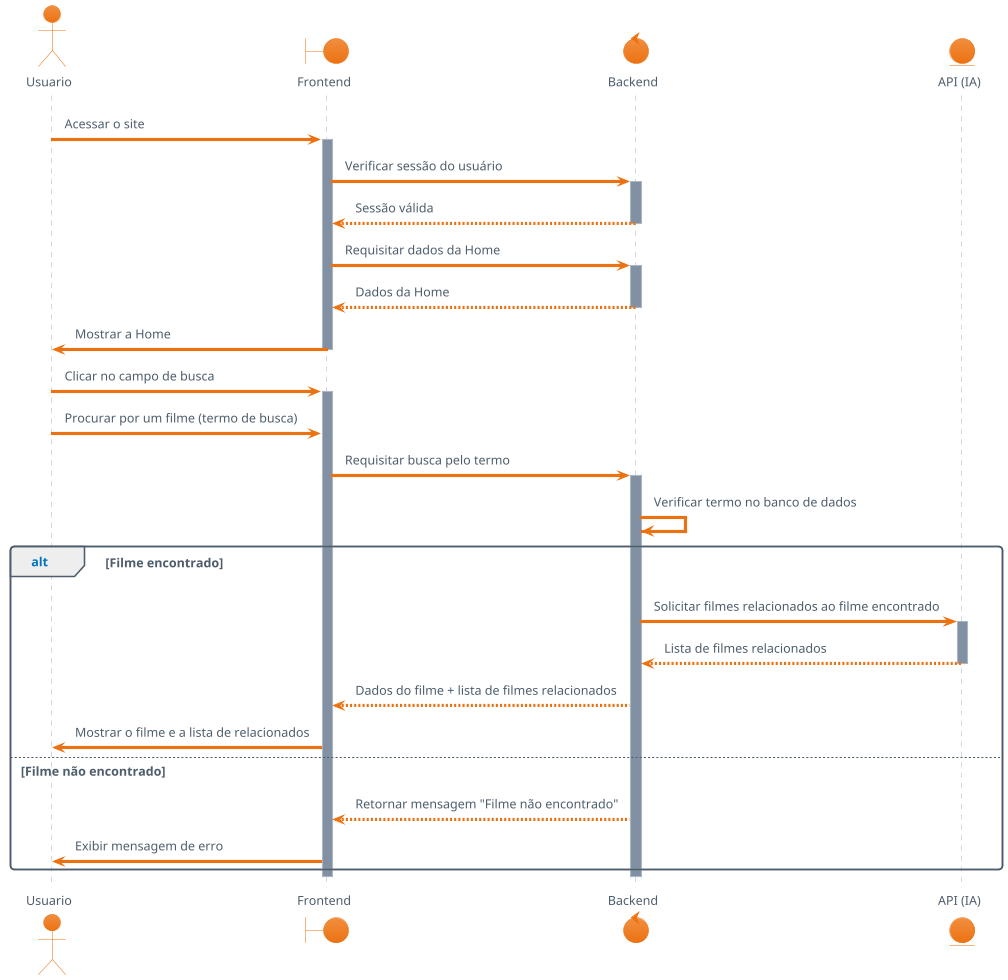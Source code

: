 @startuml
!theme aws-orange
actor Usuario
boundary Frontend
control Backend
entity "API (IA)" as IA

Usuario -> Frontend: Acessar o site
activate Frontend
Frontend -> Backend: Verificar sessão do usuário
activate Backend
Backend --> Frontend: Sessão válida
deactivate Backend

Frontend -> Backend: Requisitar dados da Home
activate Backend
Backend --> Frontend: Dados da Home
deactivate Backend

Frontend -> Usuario: Mostrar a Home
deactivate Frontend

Usuario -> Frontend: Clicar no campo de busca
activate Frontend
Usuario -> Frontend: Procurar por um filme (termo de busca)
Frontend -> Backend: Requisitar busca pelo termo
activate Backend
Backend -> Backend: Verificar termo no banco de dados
alt Filme encontrado
    Backend -> IA: Solicitar filmes relacionados ao filme encontrado
    activate IA
    IA --> Backend: Lista de filmes relacionados
    deactivate IA
    Backend --> Frontend: Dados do filme + lista de filmes relacionados
    Frontend -> Usuario: Mostrar o filme e a lista de relacionados
else Filme não encontrado
    Backend --> Frontend: Retornar mensagem "Filme não encontrado"
    Frontend -> Usuario: Exibir mensagem de erro
end
deactivate Backend
deactivate Frontend
@enduml